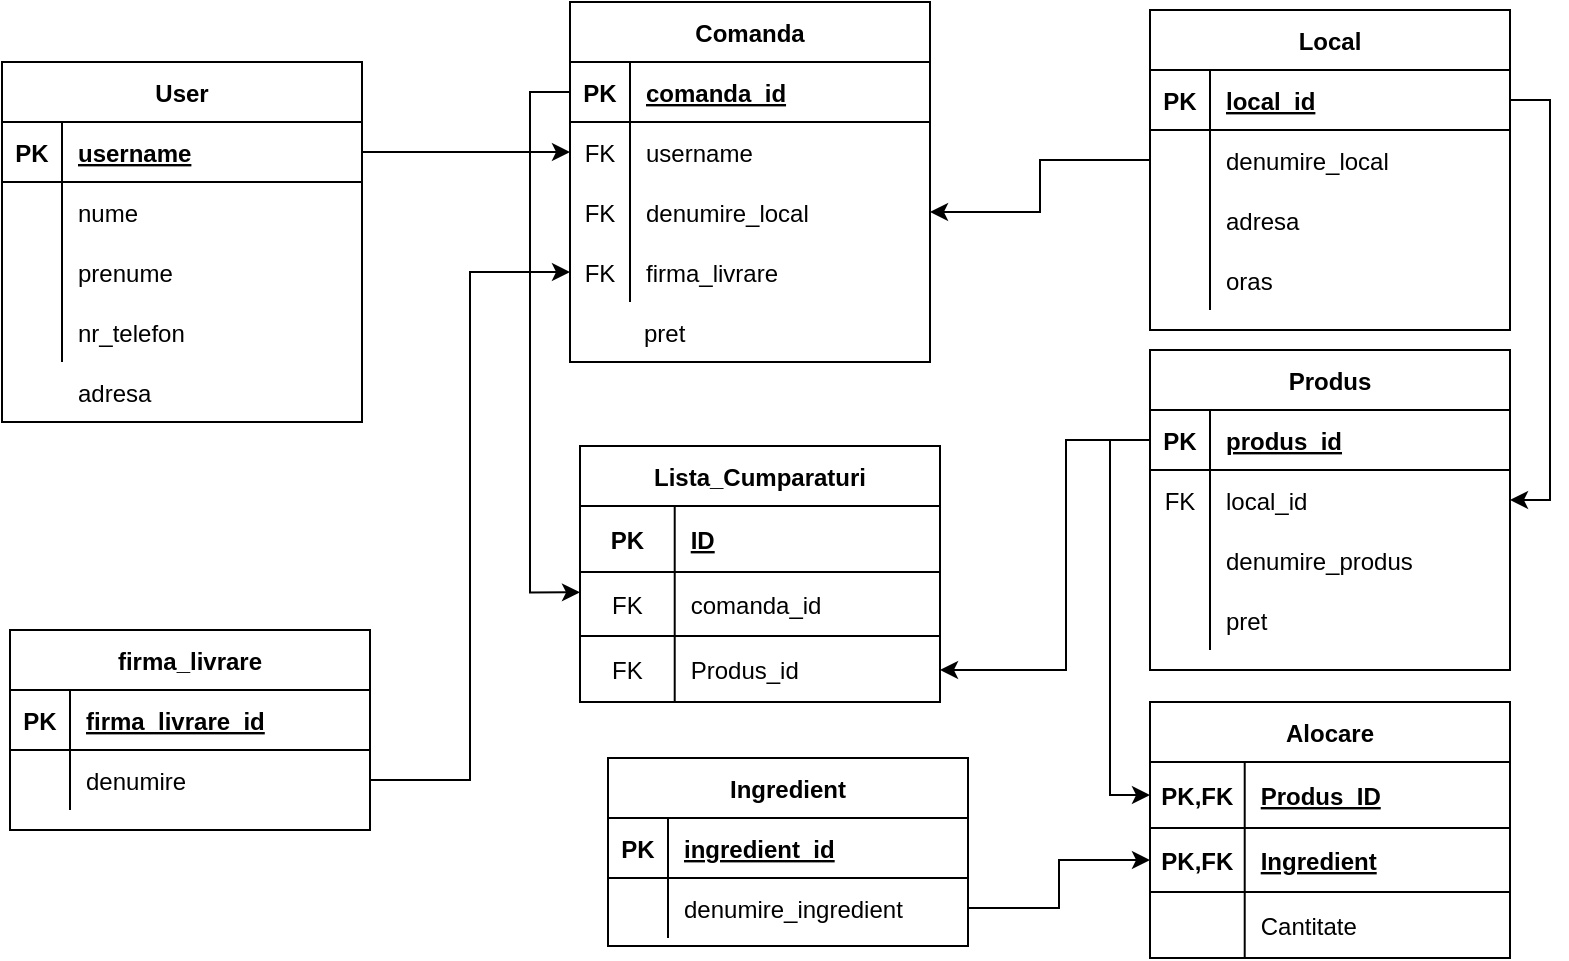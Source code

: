 <mxfile version="14.7.0" type="device"><diagram id="pLHJW87NbrmZ6N7607od" name="Page-1"><mxGraphModel dx="981" dy="548" grid="0" gridSize="10" guides="1" tooltips="1" connect="1" arrows="1" fold="1" page="1" pageScale="1" pageWidth="827" pageHeight="1169" background="none" math="0" shadow="0"><root><mxCell id="0"/><mxCell id="1" parent="0"/><mxCell id="W1Bey_nLiGCdSj9vnNk4-2" value="Local" style="shape=table;startSize=30;container=1;collapsible=1;childLayout=tableLayout;fixedRows=1;rowLines=0;fontStyle=1;align=center;resizeLast=1;" parent="1" vertex="1"><mxGeometry x="600" y="60" width="180" height="160" as="geometry"/></mxCell><mxCell id="W1Bey_nLiGCdSj9vnNk4-3" value="" style="shape=partialRectangle;collapsible=0;dropTarget=0;pointerEvents=0;fillColor=none;top=0;left=0;bottom=1;right=0;points=[[0,0.5],[1,0.5]];portConstraint=eastwest;" parent="W1Bey_nLiGCdSj9vnNk4-2" vertex="1"><mxGeometry y="30" width="180" height="30" as="geometry"/></mxCell><mxCell id="W1Bey_nLiGCdSj9vnNk4-4" value="PK" style="shape=partialRectangle;connectable=0;fillColor=none;top=0;left=0;bottom=0;right=0;fontStyle=1;overflow=hidden;" parent="W1Bey_nLiGCdSj9vnNk4-3" vertex="1"><mxGeometry width="30" height="30" as="geometry"/></mxCell><mxCell id="W1Bey_nLiGCdSj9vnNk4-5" value="local_id" style="shape=partialRectangle;connectable=0;fillColor=none;top=0;left=0;bottom=0;right=0;align=left;spacingLeft=6;fontStyle=5;overflow=hidden;" parent="W1Bey_nLiGCdSj9vnNk4-3" vertex="1"><mxGeometry x="30" width="150" height="30" as="geometry"/></mxCell><mxCell id="W1Bey_nLiGCdSj9vnNk4-6" value="" style="shape=partialRectangle;collapsible=0;dropTarget=0;pointerEvents=0;fillColor=none;top=0;left=0;bottom=0;right=0;points=[[0,0.5],[1,0.5]];portConstraint=eastwest;" parent="W1Bey_nLiGCdSj9vnNk4-2" vertex="1"><mxGeometry y="60" width="180" height="30" as="geometry"/></mxCell><mxCell id="W1Bey_nLiGCdSj9vnNk4-7" value="" style="shape=partialRectangle;connectable=0;fillColor=none;top=0;left=0;bottom=0;right=0;editable=1;overflow=hidden;" parent="W1Bey_nLiGCdSj9vnNk4-6" vertex="1"><mxGeometry width="30" height="30" as="geometry"/></mxCell><mxCell id="W1Bey_nLiGCdSj9vnNk4-8" value="denumire_local" style="shape=partialRectangle;connectable=0;fillColor=none;top=0;left=0;bottom=0;right=0;align=left;spacingLeft=6;overflow=hidden;" parent="W1Bey_nLiGCdSj9vnNk4-6" vertex="1"><mxGeometry x="30" width="150" height="30" as="geometry"/></mxCell><mxCell id="W1Bey_nLiGCdSj9vnNk4-9" value="" style="shape=partialRectangle;collapsible=0;dropTarget=0;pointerEvents=0;fillColor=none;top=0;left=0;bottom=0;right=0;points=[[0,0.5],[1,0.5]];portConstraint=eastwest;" parent="W1Bey_nLiGCdSj9vnNk4-2" vertex="1"><mxGeometry y="90" width="180" height="30" as="geometry"/></mxCell><mxCell id="W1Bey_nLiGCdSj9vnNk4-10" value="" style="shape=partialRectangle;connectable=0;fillColor=none;top=0;left=0;bottom=0;right=0;editable=1;overflow=hidden;" parent="W1Bey_nLiGCdSj9vnNk4-9" vertex="1"><mxGeometry width="30" height="30" as="geometry"/></mxCell><mxCell id="W1Bey_nLiGCdSj9vnNk4-11" value="adresa" style="shape=partialRectangle;connectable=0;fillColor=none;top=0;left=0;bottom=0;right=0;align=left;spacingLeft=6;overflow=hidden;" parent="W1Bey_nLiGCdSj9vnNk4-9" vertex="1"><mxGeometry x="30" width="150" height="30" as="geometry"/></mxCell><mxCell id="W1Bey_nLiGCdSj9vnNk4-12" value="" style="shape=partialRectangle;collapsible=0;dropTarget=0;pointerEvents=0;fillColor=none;top=0;left=0;bottom=0;right=0;points=[[0,0.5],[1,0.5]];portConstraint=eastwest;" parent="W1Bey_nLiGCdSj9vnNk4-2" vertex="1"><mxGeometry y="120" width="180" height="30" as="geometry"/></mxCell><mxCell id="W1Bey_nLiGCdSj9vnNk4-13" value="" style="shape=partialRectangle;connectable=0;fillColor=none;top=0;left=0;bottom=0;right=0;editable=1;overflow=hidden;" parent="W1Bey_nLiGCdSj9vnNk4-12" vertex="1"><mxGeometry width="30" height="30" as="geometry"/></mxCell><mxCell id="W1Bey_nLiGCdSj9vnNk4-14" value="oras" style="shape=partialRectangle;connectable=0;fillColor=none;top=0;left=0;bottom=0;right=0;align=left;spacingLeft=6;overflow=hidden;" parent="W1Bey_nLiGCdSj9vnNk4-12" vertex="1"><mxGeometry x="30" width="150" height="30" as="geometry"/></mxCell><mxCell id="W1Bey_nLiGCdSj9vnNk4-15" value="Produs" style="shape=table;startSize=30;container=1;collapsible=1;childLayout=tableLayout;fixedRows=1;rowLines=0;fontStyle=1;align=center;resizeLast=1;" parent="1" vertex="1"><mxGeometry x="600" y="230" width="180" height="160" as="geometry"/></mxCell><mxCell id="W1Bey_nLiGCdSj9vnNk4-16" value="" style="shape=partialRectangle;collapsible=0;dropTarget=0;pointerEvents=0;fillColor=none;top=0;left=0;bottom=1;right=0;points=[[0,0.5],[1,0.5]];portConstraint=eastwest;" parent="W1Bey_nLiGCdSj9vnNk4-15" vertex="1"><mxGeometry y="30" width="180" height="30" as="geometry"/></mxCell><mxCell id="W1Bey_nLiGCdSj9vnNk4-17" value="PK" style="shape=partialRectangle;connectable=0;fillColor=none;top=0;left=0;bottom=0;right=0;fontStyle=1;overflow=hidden;" parent="W1Bey_nLiGCdSj9vnNk4-16" vertex="1"><mxGeometry width="30" height="30" as="geometry"/></mxCell><mxCell id="W1Bey_nLiGCdSj9vnNk4-18" value="produs_id" style="shape=partialRectangle;connectable=0;fillColor=none;top=0;left=0;bottom=0;right=0;align=left;spacingLeft=6;fontStyle=5;overflow=hidden;" parent="W1Bey_nLiGCdSj9vnNk4-16" vertex="1"><mxGeometry x="30" width="150" height="30" as="geometry"/></mxCell><mxCell id="W1Bey_nLiGCdSj9vnNk4-19" value="" style="shape=partialRectangle;collapsible=0;dropTarget=0;pointerEvents=0;fillColor=none;top=0;left=0;bottom=0;right=0;points=[[0,0.5],[1,0.5]];portConstraint=eastwest;" parent="W1Bey_nLiGCdSj9vnNk4-15" vertex="1"><mxGeometry y="60" width="180" height="30" as="geometry"/></mxCell><mxCell id="W1Bey_nLiGCdSj9vnNk4-20" value="FK" style="shape=partialRectangle;connectable=0;fillColor=none;top=0;left=0;bottom=0;right=0;editable=1;overflow=hidden;" parent="W1Bey_nLiGCdSj9vnNk4-19" vertex="1"><mxGeometry width="30" height="30" as="geometry"/></mxCell><mxCell id="W1Bey_nLiGCdSj9vnNk4-21" value="local_id" style="shape=partialRectangle;connectable=0;fillColor=none;top=0;left=0;bottom=0;right=0;align=left;spacingLeft=6;overflow=hidden;" parent="W1Bey_nLiGCdSj9vnNk4-19" vertex="1"><mxGeometry x="30" width="150" height="30" as="geometry"/></mxCell><mxCell id="W1Bey_nLiGCdSj9vnNk4-22" value="" style="shape=partialRectangle;collapsible=0;dropTarget=0;pointerEvents=0;fillColor=none;top=0;left=0;bottom=0;right=0;points=[[0,0.5],[1,0.5]];portConstraint=eastwest;" parent="W1Bey_nLiGCdSj9vnNk4-15" vertex="1"><mxGeometry y="90" width="180" height="30" as="geometry"/></mxCell><mxCell id="W1Bey_nLiGCdSj9vnNk4-23" value="" style="shape=partialRectangle;connectable=0;fillColor=none;top=0;left=0;bottom=0;right=0;editable=1;overflow=hidden;" parent="W1Bey_nLiGCdSj9vnNk4-22" vertex="1"><mxGeometry width="30" height="30" as="geometry"/></mxCell><mxCell id="W1Bey_nLiGCdSj9vnNk4-24" value="denumire_produs" style="shape=partialRectangle;connectable=0;fillColor=none;top=0;left=0;bottom=0;right=0;align=left;spacingLeft=6;overflow=hidden;" parent="W1Bey_nLiGCdSj9vnNk4-22" vertex="1"><mxGeometry x="30" width="150" height="30" as="geometry"/></mxCell><mxCell id="W1Bey_nLiGCdSj9vnNk4-25" value="" style="shape=partialRectangle;collapsible=0;dropTarget=0;pointerEvents=0;fillColor=none;top=0;left=0;bottom=0;right=0;points=[[0,0.5],[1,0.5]];portConstraint=eastwest;" parent="W1Bey_nLiGCdSj9vnNk4-15" vertex="1"><mxGeometry y="120" width="180" height="30" as="geometry"/></mxCell><mxCell id="W1Bey_nLiGCdSj9vnNk4-26" value="" style="shape=partialRectangle;connectable=0;fillColor=none;top=0;left=0;bottom=0;right=0;editable=1;overflow=hidden;" parent="W1Bey_nLiGCdSj9vnNk4-25" vertex="1"><mxGeometry width="30" height="30" as="geometry"/></mxCell><mxCell id="W1Bey_nLiGCdSj9vnNk4-27" value="pret" style="shape=partialRectangle;connectable=0;fillColor=none;top=0;left=0;bottom=0;right=0;align=left;spacingLeft=6;overflow=hidden;" parent="W1Bey_nLiGCdSj9vnNk4-25" vertex="1"><mxGeometry x="30" width="150" height="30" as="geometry"/></mxCell><mxCell id="W1Bey_nLiGCdSj9vnNk4-29" style="edgeStyle=orthogonalEdgeStyle;rounded=0;orthogonalLoop=1;jettySize=auto;html=1;exitX=1;exitY=0.5;exitDx=0;exitDy=0;entryX=1;entryY=0.5;entryDx=0;entryDy=0;" parent="1" source="W1Bey_nLiGCdSj9vnNk4-3" target="W1Bey_nLiGCdSj9vnNk4-19" edge="1"><mxGeometry relative="1" as="geometry"><mxPoint x="890" y="260" as="targetPoint"/></mxGeometry></mxCell><mxCell id="W1Bey_nLiGCdSj9vnNk4-30" value="Ingredient" style="shape=table;startSize=30;container=1;collapsible=1;childLayout=tableLayout;fixedRows=1;rowLines=0;fontStyle=1;align=center;resizeLast=1;" parent="1" vertex="1"><mxGeometry x="329" y="434" width="180" height="94" as="geometry"/></mxCell><mxCell id="W1Bey_nLiGCdSj9vnNk4-31" value="" style="shape=partialRectangle;collapsible=0;dropTarget=0;pointerEvents=0;fillColor=none;top=0;left=0;bottom=1;right=0;points=[[0,0.5],[1,0.5]];portConstraint=eastwest;" parent="W1Bey_nLiGCdSj9vnNk4-30" vertex="1"><mxGeometry y="30" width="180" height="30" as="geometry"/></mxCell><mxCell id="W1Bey_nLiGCdSj9vnNk4-32" value="PK" style="shape=partialRectangle;connectable=0;fillColor=none;top=0;left=0;bottom=0;right=0;fontStyle=1;overflow=hidden;" parent="W1Bey_nLiGCdSj9vnNk4-31" vertex="1"><mxGeometry width="30" height="30" as="geometry"/></mxCell><mxCell id="W1Bey_nLiGCdSj9vnNk4-33" value="ingredient_id" style="shape=partialRectangle;connectable=0;fillColor=none;top=0;left=0;bottom=0;right=0;align=left;spacingLeft=6;fontStyle=5;overflow=hidden;" parent="W1Bey_nLiGCdSj9vnNk4-31" vertex="1"><mxGeometry x="30" width="150" height="30" as="geometry"/></mxCell><mxCell id="W1Bey_nLiGCdSj9vnNk4-37" value="" style="shape=partialRectangle;collapsible=0;dropTarget=0;pointerEvents=0;fillColor=none;top=0;left=0;bottom=0;right=0;points=[[0,0.5],[1,0.5]];portConstraint=eastwest;" parent="W1Bey_nLiGCdSj9vnNk4-30" vertex="1"><mxGeometry y="60" width="180" height="30" as="geometry"/></mxCell><mxCell id="W1Bey_nLiGCdSj9vnNk4-38" value="" style="shape=partialRectangle;connectable=0;fillColor=none;top=0;left=0;bottom=0;right=0;editable=1;overflow=hidden;" parent="W1Bey_nLiGCdSj9vnNk4-37" vertex="1"><mxGeometry width="30" height="30" as="geometry"/></mxCell><mxCell id="W1Bey_nLiGCdSj9vnNk4-39" value="denumire_ingredient" style="shape=partialRectangle;connectable=0;fillColor=none;top=0;left=0;bottom=0;right=0;align=left;spacingLeft=6;overflow=hidden;" parent="W1Bey_nLiGCdSj9vnNk4-37" vertex="1"><mxGeometry x="30" width="150" height="30" as="geometry"/></mxCell><mxCell id="W1Bey_nLiGCdSj9vnNk4-44" value="Comanda" style="shape=table;startSize=30;container=1;collapsible=1;childLayout=tableLayout;fixedRows=1;rowLines=0;fontStyle=1;align=center;resizeLast=1;" parent="1" vertex="1"><mxGeometry x="310" y="56" width="180" height="180" as="geometry"/></mxCell><mxCell id="W1Bey_nLiGCdSj9vnNk4-45" value="" style="shape=partialRectangle;collapsible=0;dropTarget=0;pointerEvents=0;fillColor=none;top=0;left=0;bottom=1;right=0;points=[[0,0.5],[1,0.5]];portConstraint=eastwest;" parent="W1Bey_nLiGCdSj9vnNk4-44" vertex="1"><mxGeometry y="30" width="180" height="30" as="geometry"/></mxCell><mxCell id="W1Bey_nLiGCdSj9vnNk4-46" value="PK" style="shape=partialRectangle;connectable=0;fillColor=none;top=0;left=0;bottom=0;right=0;fontStyle=1;overflow=hidden;" parent="W1Bey_nLiGCdSj9vnNk4-45" vertex="1"><mxGeometry width="30" height="30" as="geometry"/></mxCell><mxCell id="W1Bey_nLiGCdSj9vnNk4-47" value="comanda_id" style="shape=partialRectangle;connectable=0;fillColor=none;top=0;left=0;bottom=0;right=0;align=left;spacingLeft=6;fontStyle=5;overflow=hidden;" parent="W1Bey_nLiGCdSj9vnNk4-45" vertex="1"><mxGeometry x="30" width="150" height="30" as="geometry"/></mxCell><mxCell id="W1Bey_nLiGCdSj9vnNk4-48" value="" style="shape=partialRectangle;collapsible=0;dropTarget=0;pointerEvents=0;fillColor=none;top=0;left=0;bottom=0;right=0;points=[[0,0.5],[1,0.5]];portConstraint=eastwest;" parent="W1Bey_nLiGCdSj9vnNk4-44" vertex="1"><mxGeometry y="60" width="180" height="30" as="geometry"/></mxCell><mxCell id="W1Bey_nLiGCdSj9vnNk4-49" value="FK" style="shape=partialRectangle;connectable=0;fillColor=none;top=0;left=0;bottom=0;right=0;editable=1;overflow=hidden;" parent="W1Bey_nLiGCdSj9vnNk4-48" vertex="1"><mxGeometry width="30" height="30" as="geometry"/></mxCell><mxCell id="W1Bey_nLiGCdSj9vnNk4-50" value="username" style="shape=partialRectangle;connectable=0;fillColor=none;top=0;left=0;bottom=0;right=0;align=left;spacingLeft=6;overflow=hidden;" parent="W1Bey_nLiGCdSj9vnNk4-48" vertex="1"><mxGeometry x="30" width="150" height="30" as="geometry"/></mxCell><mxCell id="W1Bey_nLiGCdSj9vnNk4-51" value="" style="shape=partialRectangle;collapsible=0;dropTarget=0;pointerEvents=0;fillColor=none;top=0;left=0;bottom=0;right=0;points=[[0,0.5],[1,0.5]];portConstraint=eastwest;" parent="W1Bey_nLiGCdSj9vnNk4-44" vertex="1"><mxGeometry y="90" width="180" height="30" as="geometry"/></mxCell><mxCell id="W1Bey_nLiGCdSj9vnNk4-52" value="FK" style="shape=partialRectangle;connectable=0;fillColor=none;top=0;left=0;bottom=0;right=0;editable=1;overflow=hidden;" parent="W1Bey_nLiGCdSj9vnNk4-51" vertex="1"><mxGeometry width="30" height="30" as="geometry"/></mxCell><mxCell id="W1Bey_nLiGCdSj9vnNk4-53" value="denumire_local" style="shape=partialRectangle;connectable=0;fillColor=none;top=0;left=0;bottom=0;right=0;align=left;spacingLeft=6;overflow=hidden;" parent="W1Bey_nLiGCdSj9vnNk4-51" vertex="1"><mxGeometry x="30" width="150" height="30" as="geometry"/></mxCell><mxCell id="W1Bey_nLiGCdSj9vnNk4-54" value="" style="shape=partialRectangle;collapsible=0;dropTarget=0;pointerEvents=0;fillColor=none;top=0;left=0;bottom=0;right=0;points=[[0,0.5],[1,0.5]];portConstraint=eastwest;" parent="W1Bey_nLiGCdSj9vnNk4-44" vertex="1"><mxGeometry y="120" width="180" height="30" as="geometry"/></mxCell><mxCell id="W1Bey_nLiGCdSj9vnNk4-55" value="FK" style="shape=partialRectangle;connectable=0;fillColor=none;top=0;left=0;bottom=0;right=0;editable=1;overflow=hidden;" parent="W1Bey_nLiGCdSj9vnNk4-54" vertex="1"><mxGeometry width="30" height="30" as="geometry"/></mxCell><mxCell id="W1Bey_nLiGCdSj9vnNk4-56" value="firma_livrare" style="shape=partialRectangle;connectable=0;fillColor=none;top=0;left=0;bottom=0;right=0;align=left;spacingLeft=6;overflow=hidden;" parent="W1Bey_nLiGCdSj9vnNk4-54" vertex="1"><mxGeometry x="30" width="150" height="30" as="geometry"/></mxCell><mxCell id="W1Bey_nLiGCdSj9vnNk4-58" value="" style="shape=partialRectangle;connectable=0;fillColor=none;top=0;left=0;bottom=0;right=0;editable=1;overflow=hidden;" parent="1" vertex="1"><mxGeometry x="305" y="320" width="30" height="30" as="geometry"/></mxCell><mxCell id="W1Bey_nLiGCdSj9vnNk4-59" value="pret" style="shape=partialRectangle;connectable=0;fillColor=none;top=0;left=0;bottom=0;right=0;align=left;spacingLeft=6;overflow=hidden;" parent="1" vertex="1"><mxGeometry x="339" y="206" width="150" height="30" as="geometry"/></mxCell><mxCell id="W1Bey_nLiGCdSj9vnNk4-60" style="edgeStyle=orthogonalEdgeStyle;rounded=0;orthogonalLoop=1;jettySize=auto;html=1;entryX=1;entryY=0.5;entryDx=0;entryDy=0;" parent="1" source="W1Bey_nLiGCdSj9vnNk4-6" target="W1Bey_nLiGCdSj9vnNk4-51" edge="1"><mxGeometry relative="1" as="geometry"><mxPoint x="330" y="240" as="targetPoint"/></mxGeometry></mxCell><mxCell id="W1Bey_nLiGCdSj9vnNk4-61" value="User" style="shape=table;startSize=30;container=1;collapsible=1;childLayout=tableLayout;fixedRows=1;rowLines=0;fontStyle=1;align=center;resizeLast=1;" parent="1" vertex="1"><mxGeometry x="26" y="86" width="180" height="180" as="geometry"><mxRectangle x="40" y="60" width="60" height="30" as="alternateBounds"/></mxGeometry></mxCell><mxCell id="W1Bey_nLiGCdSj9vnNk4-62" value="" style="shape=partialRectangle;collapsible=0;dropTarget=0;pointerEvents=0;fillColor=none;top=0;left=0;bottom=1;right=0;points=[[0,0.5],[1,0.5]];portConstraint=eastwest;" parent="W1Bey_nLiGCdSj9vnNk4-61" vertex="1"><mxGeometry y="30" width="180" height="30" as="geometry"/></mxCell><mxCell id="W1Bey_nLiGCdSj9vnNk4-63" value="PK" style="shape=partialRectangle;connectable=0;fillColor=none;top=0;left=0;bottom=0;right=0;fontStyle=1;overflow=hidden;" parent="W1Bey_nLiGCdSj9vnNk4-62" vertex="1"><mxGeometry width="30" height="30" as="geometry"/></mxCell><mxCell id="W1Bey_nLiGCdSj9vnNk4-64" value="username" style="shape=partialRectangle;connectable=0;fillColor=none;top=0;left=0;bottom=0;right=0;align=left;spacingLeft=6;fontStyle=5;overflow=hidden;" parent="W1Bey_nLiGCdSj9vnNk4-62" vertex="1"><mxGeometry x="30" width="150" height="30" as="geometry"/></mxCell><mxCell id="W1Bey_nLiGCdSj9vnNk4-65" value="" style="shape=partialRectangle;collapsible=0;dropTarget=0;pointerEvents=0;fillColor=none;top=0;left=0;bottom=0;right=0;points=[[0,0.5],[1,0.5]];portConstraint=eastwest;" parent="W1Bey_nLiGCdSj9vnNk4-61" vertex="1"><mxGeometry y="60" width="180" height="30" as="geometry"/></mxCell><mxCell id="W1Bey_nLiGCdSj9vnNk4-66" value="" style="shape=partialRectangle;connectable=0;fillColor=none;top=0;left=0;bottom=0;right=0;editable=1;overflow=hidden;" parent="W1Bey_nLiGCdSj9vnNk4-65" vertex="1"><mxGeometry width="30" height="30" as="geometry"/></mxCell><mxCell id="W1Bey_nLiGCdSj9vnNk4-67" value="nume" style="shape=partialRectangle;connectable=0;fillColor=none;top=0;left=0;bottom=0;right=0;align=left;spacingLeft=6;overflow=hidden;" parent="W1Bey_nLiGCdSj9vnNk4-65" vertex="1"><mxGeometry x="30" width="150" height="30" as="geometry"/></mxCell><mxCell id="W1Bey_nLiGCdSj9vnNk4-68" value="" style="shape=partialRectangle;collapsible=0;dropTarget=0;pointerEvents=0;fillColor=none;top=0;left=0;bottom=0;right=0;points=[[0,0.5],[1,0.5]];portConstraint=eastwest;" parent="W1Bey_nLiGCdSj9vnNk4-61" vertex="1"><mxGeometry y="90" width="180" height="30" as="geometry"/></mxCell><mxCell id="W1Bey_nLiGCdSj9vnNk4-69" value="" style="shape=partialRectangle;connectable=0;fillColor=none;top=0;left=0;bottom=0;right=0;editable=1;overflow=hidden;" parent="W1Bey_nLiGCdSj9vnNk4-68" vertex="1"><mxGeometry width="30" height="30" as="geometry"/></mxCell><mxCell id="W1Bey_nLiGCdSj9vnNk4-70" value="prenume" style="shape=partialRectangle;connectable=0;fillColor=none;top=0;left=0;bottom=0;right=0;align=left;spacingLeft=6;overflow=hidden;" parent="W1Bey_nLiGCdSj9vnNk4-68" vertex="1"><mxGeometry x="30" width="150" height="30" as="geometry"/></mxCell><mxCell id="W1Bey_nLiGCdSj9vnNk4-71" value="" style="shape=partialRectangle;collapsible=0;dropTarget=0;pointerEvents=0;fillColor=none;top=0;left=0;bottom=0;right=0;points=[[0,0.5],[1,0.5]];portConstraint=eastwest;" parent="W1Bey_nLiGCdSj9vnNk4-61" vertex="1"><mxGeometry y="120" width="180" height="30" as="geometry"/></mxCell><mxCell id="W1Bey_nLiGCdSj9vnNk4-72" value="" style="shape=partialRectangle;connectable=0;fillColor=none;top=0;left=0;bottom=0;right=0;editable=1;overflow=hidden;" parent="W1Bey_nLiGCdSj9vnNk4-71" vertex="1"><mxGeometry width="30" height="30" as="geometry"/></mxCell><mxCell id="W1Bey_nLiGCdSj9vnNk4-73" value="nr_telefon" style="shape=partialRectangle;connectable=0;fillColor=none;top=0;left=0;bottom=0;right=0;align=left;spacingLeft=6;overflow=hidden;" parent="W1Bey_nLiGCdSj9vnNk4-71" vertex="1"><mxGeometry x="30" width="150" height="30" as="geometry"/></mxCell><mxCell id="W1Bey_nLiGCdSj9vnNk4-74" value="" style="shape=partialRectangle;collapsible=0;dropTarget=0;pointerEvents=0;fillColor=none;top=0;left=0;bottom=0;right=0;points=[[0,0.5],[1,0.5]];portConstraint=eastwest;" parent="1" vertex="1"><mxGeometry x="26" y="236" width="180" height="30" as="geometry"/></mxCell><mxCell id="W1Bey_nLiGCdSj9vnNk4-75" value="" style="shape=partialRectangle;connectable=0;fillColor=none;top=0;left=0;bottom=0;right=0;editable=1;overflow=hidden;" parent="W1Bey_nLiGCdSj9vnNk4-74" vertex="1"><mxGeometry width="30" height="30" as="geometry"/></mxCell><mxCell id="W1Bey_nLiGCdSj9vnNk4-76" value="adresa" style="shape=partialRectangle;connectable=0;fillColor=none;top=0;left=0;bottom=0;right=0;align=left;spacingLeft=6;overflow=hidden;" parent="W1Bey_nLiGCdSj9vnNk4-74" vertex="1"><mxGeometry x="30" width="150" height="30" as="geometry"/></mxCell><mxCell id="W1Bey_nLiGCdSj9vnNk4-77" style="edgeStyle=orthogonalEdgeStyle;rounded=0;orthogonalLoop=1;jettySize=auto;html=1;entryX=0;entryY=0.5;entryDx=0;entryDy=0;" parent="1" source="W1Bey_nLiGCdSj9vnNk4-62" target="W1Bey_nLiGCdSj9vnNk4-48" edge="1"><mxGeometry relative="1" as="geometry"/></mxCell><mxCell id="W1Bey_nLiGCdSj9vnNk4-92" style="edgeStyle=orthogonalEdgeStyle;rounded=0;orthogonalLoop=1;jettySize=auto;html=1;exitX=1;exitY=0.75;exitDx=0;exitDy=0;entryX=0;entryY=0.5;entryDx=0;entryDy=0;" parent="1" source="W1Bey_nLiGCdSj9vnNk4-78" target="W1Bey_nLiGCdSj9vnNk4-54" edge="1"><mxGeometry relative="1" as="geometry"><mxPoint x="260" y="300" as="targetPoint"/></mxGeometry></mxCell><mxCell id="W1Bey_nLiGCdSj9vnNk4-78" value="firma_livrare" style="shape=table;startSize=30;container=1;collapsible=1;childLayout=tableLayout;fixedRows=1;rowLines=0;fontStyle=1;align=center;resizeLast=1;" parent="1" vertex="1"><mxGeometry x="30" y="370" width="180" height="100" as="geometry"/></mxCell><mxCell id="W1Bey_nLiGCdSj9vnNk4-79" value="" style="shape=partialRectangle;collapsible=0;dropTarget=0;pointerEvents=0;fillColor=none;top=0;left=0;bottom=1;right=0;points=[[0,0.5],[1,0.5]];portConstraint=eastwest;" parent="W1Bey_nLiGCdSj9vnNk4-78" vertex="1"><mxGeometry y="30" width="180" height="30" as="geometry"/></mxCell><mxCell id="W1Bey_nLiGCdSj9vnNk4-80" value="PK" style="shape=partialRectangle;connectable=0;fillColor=none;top=0;left=0;bottom=0;right=0;fontStyle=1;overflow=hidden;" parent="W1Bey_nLiGCdSj9vnNk4-79" vertex="1"><mxGeometry width="30" height="30" as="geometry"/></mxCell><mxCell id="W1Bey_nLiGCdSj9vnNk4-81" value="firma_livrare_id" style="shape=partialRectangle;connectable=0;fillColor=none;top=0;left=0;bottom=0;right=0;align=left;spacingLeft=6;fontStyle=5;overflow=hidden;" parent="W1Bey_nLiGCdSj9vnNk4-79" vertex="1"><mxGeometry x="30" width="150" height="30" as="geometry"/></mxCell><mxCell id="W1Bey_nLiGCdSj9vnNk4-82" value="" style="shape=partialRectangle;collapsible=0;dropTarget=0;pointerEvents=0;fillColor=none;top=0;left=0;bottom=0;right=0;points=[[0,0.5],[1,0.5]];portConstraint=eastwest;" parent="W1Bey_nLiGCdSj9vnNk4-78" vertex="1"><mxGeometry y="60" width="180" height="30" as="geometry"/></mxCell><mxCell id="W1Bey_nLiGCdSj9vnNk4-83" value="" style="shape=partialRectangle;connectable=0;fillColor=none;top=0;left=0;bottom=0;right=0;editable=1;overflow=hidden;" parent="W1Bey_nLiGCdSj9vnNk4-82" vertex="1"><mxGeometry width="30" height="30" as="geometry"/></mxCell><mxCell id="W1Bey_nLiGCdSj9vnNk4-84" value="denumire" style="shape=partialRectangle;connectable=0;fillColor=none;top=0;left=0;bottom=0;right=0;align=left;spacingLeft=6;overflow=hidden;" parent="W1Bey_nLiGCdSj9vnNk4-82" vertex="1"><mxGeometry x="30" width="150" height="30" as="geometry"/></mxCell><mxCell id="Be47uoGmLzEKMYy3P9fB-19" value="Alocare" style="shape=table;startSize=30;container=1;collapsible=1;childLayout=tableLayout;fixedRows=1;rowLines=1;fontStyle=1;align=center;resizeLast=1;columnLines=1;" parent="1" vertex="1"><mxGeometry x="600" y="406" width="180" height="128" as="geometry"/></mxCell><mxCell id="Be47uoGmLzEKMYy3P9fB-20" value="" style="shape=partialRectangle;collapsible=0;dropTarget=0;pointerEvents=0;fillColor=none;top=0;left=0;bottom=1;right=0;points=[[0,0.5],[1,0.5]];portConstraint=eastwest;" parent="Be47uoGmLzEKMYy3P9fB-19" vertex="1"><mxGeometry y="30" width="180" height="33" as="geometry"/></mxCell><mxCell id="Be47uoGmLzEKMYy3P9fB-21" value="PK,FK" style="shape=partialRectangle;connectable=0;fillColor=none;top=0;left=0;bottom=0;right=0;fontStyle=1;overflow=hidden;" parent="Be47uoGmLzEKMYy3P9fB-20" vertex="1"><mxGeometry width="47.357" height="33" as="geometry"/></mxCell><mxCell id="Be47uoGmLzEKMYy3P9fB-22" value="Produs_ID" style="shape=partialRectangle;connectable=0;fillColor=none;top=0;left=0;bottom=0;right=0;align=left;spacingLeft=6;fontStyle=5;overflow=hidden;" parent="Be47uoGmLzEKMYy3P9fB-20" vertex="1"><mxGeometry x="47.357" width="132.643" height="33" as="geometry"/></mxCell><mxCell id="Be47uoGmLzEKMYy3P9fB-23" value="" style="shape=partialRectangle;collapsible=0;dropTarget=0;pointerEvents=0;fillColor=none;top=0;left=0;bottom=0;right=0;points=[[0,0.5],[1,0.5]];portConstraint=eastwest;" parent="Be47uoGmLzEKMYy3P9fB-19" vertex="1"><mxGeometry y="63" width="180" height="32" as="geometry"/></mxCell><mxCell id="Be47uoGmLzEKMYy3P9fB-24" value="PK,FK" style="shape=partialRectangle;connectable=0;fillColor=none;top=0;left=0;bottom=0;right=0;editable=1;overflow=hidden;fontStyle=1" parent="Be47uoGmLzEKMYy3P9fB-23" vertex="1"><mxGeometry width="47.357" height="32" as="geometry"/></mxCell><mxCell id="Be47uoGmLzEKMYy3P9fB-25" value="Ingredient" style="shape=partialRectangle;connectable=0;fillColor=none;top=0;left=0;bottom=0;right=0;align=left;spacingLeft=6;overflow=hidden;fontStyle=5" parent="Be47uoGmLzEKMYy3P9fB-23" vertex="1"><mxGeometry x="47.357" width="132.643" height="32" as="geometry"/></mxCell><mxCell id="Be47uoGmLzEKMYy3P9fB-26" value="" style="shape=partialRectangle;collapsible=0;dropTarget=0;pointerEvents=0;fillColor=none;top=0;left=0;bottom=0;right=0;points=[[0,0.5],[1,0.5]];portConstraint=eastwest;" parent="Be47uoGmLzEKMYy3P9fB-19" vertex="1"><mxGeometry y="95" width="180" height="33" as="geometry"/></mxCell><mxCell id="Be47uoGmLzEKMYy3P9fB-27" value="" style="shape=partialRectangle;connectable=0;fillColor=none;top=0;left=0;bottom=0;right=0;editable=1;overflow=hidden;" parent="Be47uoGmLzEKMYy3P9fB-26" vertex="1"><mxGeometry width="47.357" height="33" as="geometry"/></mxCell><mxCell id="Be47uoGmLzEKMYy3P9fB-28" value="Cantitate" style="shape=partialRectangle;connectable=0;fillColor=none;top=0;left=0;bottom=0;right=0;align=left;spacingLeft=6;overflow=hidden;" parent="Be47uoGmLzEKMYy3P9fB-26" vertex="1"><mxGeometry x="47.357" width="132.643" height="33" as="geometry"/></mxCell><mxCell id="Be47uoGmLzEKMYy3P9fB-32" style="edgeStyle=orthogonalEdgeStyle;rounded=0;orthogonalLoop=1;jettySize=auto;html=1;entryX=0;entryY=0.5;entryDx=0;entryDy=0;" parent="1" source="W1Bey_nLiGCdSj9vnNk4-16" target="Be47uoGmLzEKMYy3P9fB-20" edge="1"><mxGeometry relative="1" as="geometry"/></mxCell><mxCell id="SSz2n4CjCrvT0mglXamR-1" style="edgeStyle=orthogonalEdgeStyle;rounded=0;orthogonalLoop=1;jettySize=auto;html=1;entryX=0;entryY=0.5;entryDx=0;entryDy=0;" edge="1" parent="1" source="W1Bey_nLiGCdSj9vnNk4-37" target="Be47uoGmLzEKMYy3P9fB-23"><mxGeometry relative="1" as="geometry"/></mxCell><mxCell id="SSz2n4CjCrvT0mglXamR-15" value="Lista_Cumparaturi" style="shape=table;startSize=30;container=1;collapsible=1;childLayout=tableLayout;fixedRows=1;rowLines=1;fontStyle=1;align=center;resizeLast=1;columnLines=1;" vertex="1" parent="1"><mxGeometry x="315" y="278" width="180" height="128" as="geometry"/></mxCell><mxCell id="SSz2n4CjCrvT0mglXamR-16" value="" style="shape=partialRectangle;collapsible=0;dropTarget=0;pointerEvents=0;fillColor=none;top=0;left=0;bottom=1;right=0;points=[[0,0.5],[1,0.5]];portConstraint=eastwest;" vertex="1" parent="SSz2n4CjCrvT0mglXamR-15"><mxGeometry y="30" width="180" height="33" as="geometry"/></mxCell><mxCell id="SSz2n4CjCrvT0mglXamR-17" value="PK" style="shape=partialRectangle;connectable=0;fillColor=none;top=0;left=0;bottom=0;right=0;fontStyle=1;overflow=hidden;" vertex="1" parent="SSz2n4CjCrvT0mglXamR-16"><mxGeometry width="47.357" height="33" as="geometry"/></mxCell><mxCell id="SSz2n4CjCrvT0mglXamR-18" value="ID" style="shape=partialRectangle;connectable=0;fillColor=none;top=0;left=0;bottom=0;right=0;align=left;spacingLeft=6;fontStyle=5;overflow=hidden;" vertex="1" parent="SSz2n4CjCrvT0mglXamR-16"><mxGeometry x="47.357" width="132.643" height="33" as="geometry"/></mxCell><mxCell id="SSz2n4CjCrvT0mglXamR-19" value="" style="shape=partialRectangle;collapsible=0;dropTarget=0;pointerEvents=0;fillColor=none;top=0;left=0;bottom=0;right=0;points=[[0,0.5],[1,0.5]];portConstraint=eastwest;" vertex="1" parent="SSz2n4CjCrvT0mglXamR-15"><mxGeometry y="63" width="180" height="32" as="geometry"/></mxCell><mxCell id="SSz2n4CjCrvT0mglXamR-20" value="FK" style="shape=partialRectangle;connectable=0;fillColor=none;top=0;left=0;bottom=0;right=0;editable=1;overflow=hidden;fontStyle=0" vertex="1" parent="SSz2n4CjCrvT0mglXamR-19"><mxGeometry width="47.357" height="32" as="geometry"/></mxCell><mxCell id="SSz2n4CjCrvT0mglXamR-21" value="comanda_id" style="shape=partialRectangle;connectable=0;fillColor=none;top=0;left=0;bottom=0;right=0;align=left;spacingLeft=6;overflow=hidden;fontStyle=0" vertex="1" parent="SSz2n4CjCrvT0mglXamR-19"><mxGeometry x="47.357" width="132.643" height="32" as="geometry"/></mxCell><mxCell id="SSz2n4CjCrvT0mglXamR-22" value="" style="shape=partialRectangle;collapsible=0;dropTarget=0;pointerEvents=0;fillColor=none;top=0;left=0;bottom=0;right=0;points=[[0,0.5],[1,0.5]];portConstraint=eastwest;" vertex="1" parent="SSz2n4CjCrvT0mglXamR-15"><mxGeometry y="95" width="180" height="33" as="geometry"/></mxCell><mxCell id="SSz2n4CjCrvT0mglXamR-23" value="FK" style="shape=partialRectangle;connectable=0;fillColor=none;top=0;left=0;bottom=0;right=0;editable=1;overflow=hidden;" vertex="1" parent="SSz2n4CjCrvT0mglXamR-22"><mxGeometry width="47.357" height="33" as="geometry"/></mxCell><mxCell id="SSz2n4CjCrvT0mglXamR-24" value="Produs_id" style="shape=partialRectangle;connectable=0;fillColor=none;top=0;left=0;bottom=0;right=0;align=left;spacingLeft=6;overflow=hidden;" vertex="1" parent="SSz2n4CjCrvT0mglXamR-22"><mxGeometry x="47.357" width="132.643" height="33" as="geometry"/></mxCell><mxCell id="SSz2n4CjCrvT0mglXamR-25" style="edgeStyle=orthogonalEdgeStyle;rounded=0;orthogonalLoop=1;jettySize=auto;html=1;exitX=0;exitY=0.5;exitDx=0;exitDy=0;entryX=0;entryY=0.318;entryDx=0;entryDy=0;entryPerimeter=0;" edge="1" parent="1" source="W1Bey_nLiGCdSj9vnNk4-45" target="SSz2n4CjCrvT0mglXamR-19"><mxGeometry relative="1" as="geometry"/></mxCell><mxCell id="SSz2n4CjCrvT0mglXamR-26" style="edgeStyle=orthogonalEdgeStyle;rounded=0;orthogonalLoop=1;jettySize=auto;html=1;exitX=0;exitY=0.5;exitDx=0;exitDy=0;entryX=1;entryY=0.5;entryDx=0;entryDy=0;" edge="1" parent="1" source="W1Bey_nLiGCdSj9vnNk4-16" target="SSz2n4CjCrvT0mglXamR-22"><mxGeometry relative="1" as="geometry"><Array as="points"><mxPoint x="558" y="275"/><mxPoint x="558" y="390"/><mxPoint x="495" y="390"/></Array></mxGeometry></mxCell></root></mxGraphModel></diagram></mxfile>